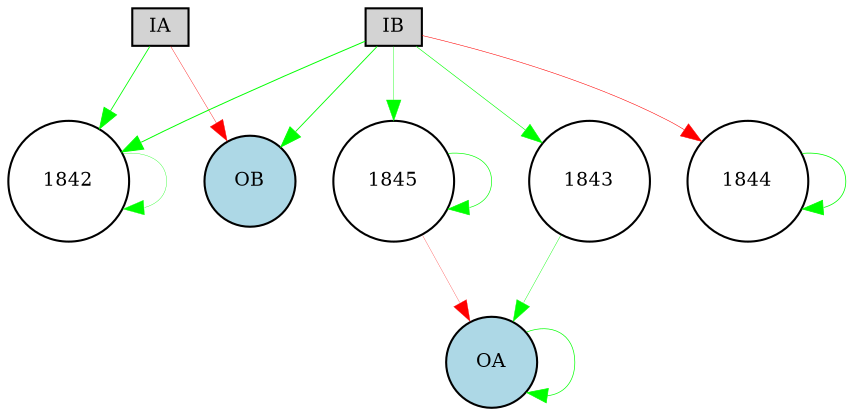 digraph {
	node [fontsize=9 height=0.2 shape=circle width=0.2]
	IA [fillcolor=lightgray shape=box style=filled]
	IB [fillcolor=lightgray shape=box style=filled]
	OA [fillcolor=lightblue style=filled]
	OB [fillcolor=lightblue style=filled]
	1843 [fillcolor=white style=filled]
	1845 [fillcolor=white style=filled]
	IA -> 1842 [color=green penwidth=0.4018390354094321 style=solid]
	IB -> 1842 [color=green penwidth=0.46797872292336673 style=solid]
	IB -> 1843 [color=green penwidth=0.28890453288694373 style=solid]
	IB -> 1844 [color=red penwidth=0.25509218773507025 style=solid]
	IB -> 1845 [color=green penwidth=0.18983812934756025 style=solid]
	1843 -> OA [color=green penwidth=0.19772628600659192 style=solid]
	1845 -> OA [color=red penwidth=0.12238187609048819 style=solid]
	IA -> OB [color=red penwidth=0.18425180218221726 style=solid]
	IB -> OB [color=green penwidth=0.425362147340026 style=solid]
	OA -> OA [color=green penwidth=0.33128702535252286 style=solid]
	1842 -> 1842 [color=green penwidth=0.16320251758265886 style=solid]
	1844 -> 1844 [color=green penwidth=0.36952029963672584 style=solid]
	1845 -> 1845 [color=green penwidth=0.31394901649166695 style=solid]
}
